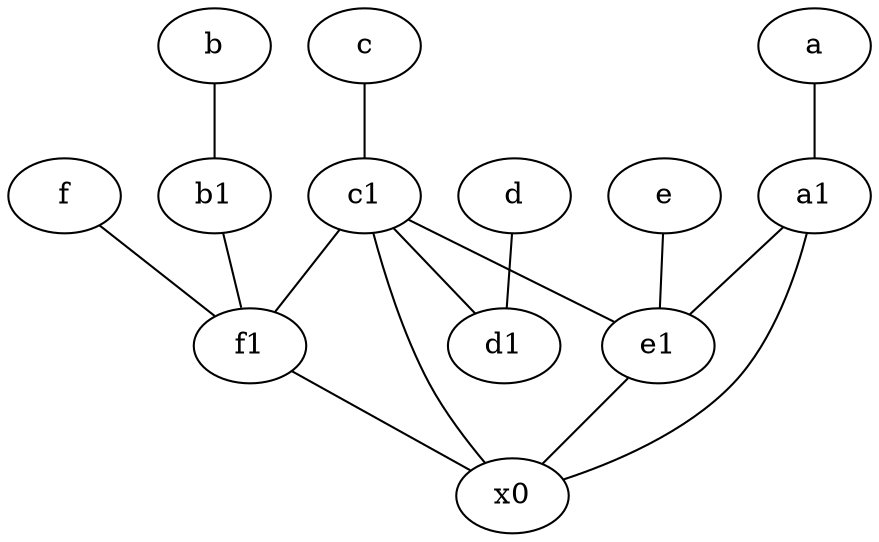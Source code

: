 graph {
	node [labelfontsize=50]
	f [labelfontsize=50 pos="3,9!"]
	x0 [labelfontsize=50]
	d1 [labelfontsize=50 pos="3,5!"]
	c1 [labelfontsize=50 pos="4.5,3!"]
	c [labelfontsize=50 pos="4.5,2!"]
	f1 [labelfontsize=50 pos="3,8!"]
	a [labelfontsize=50 pos="8,2!"]
	a1 [labelfontsize=50 pos="8,3!"]
	b1 [labelfontsize=50 pos="9,4!"]
	d [labelfontsize=50 pos="2,5!"]
	e1 [labelfontsize=50 pos="7,7!"]
	b [labelfontsize=50 pos="10,4!"]
	e [labelfontsize=50 pos="7,9!"]
	e -- e1
	c -- c1
	b1 -- f1
	c1 -- d1
	c1 -- x0
	e1 -- x0
	f -- f1
	b -- b1
	c1 -- f1
	f1 -- x0
	d -- d1
	a1 -- x0
	c1 -- e1
	a -- a1
	a1 -- e1
}
